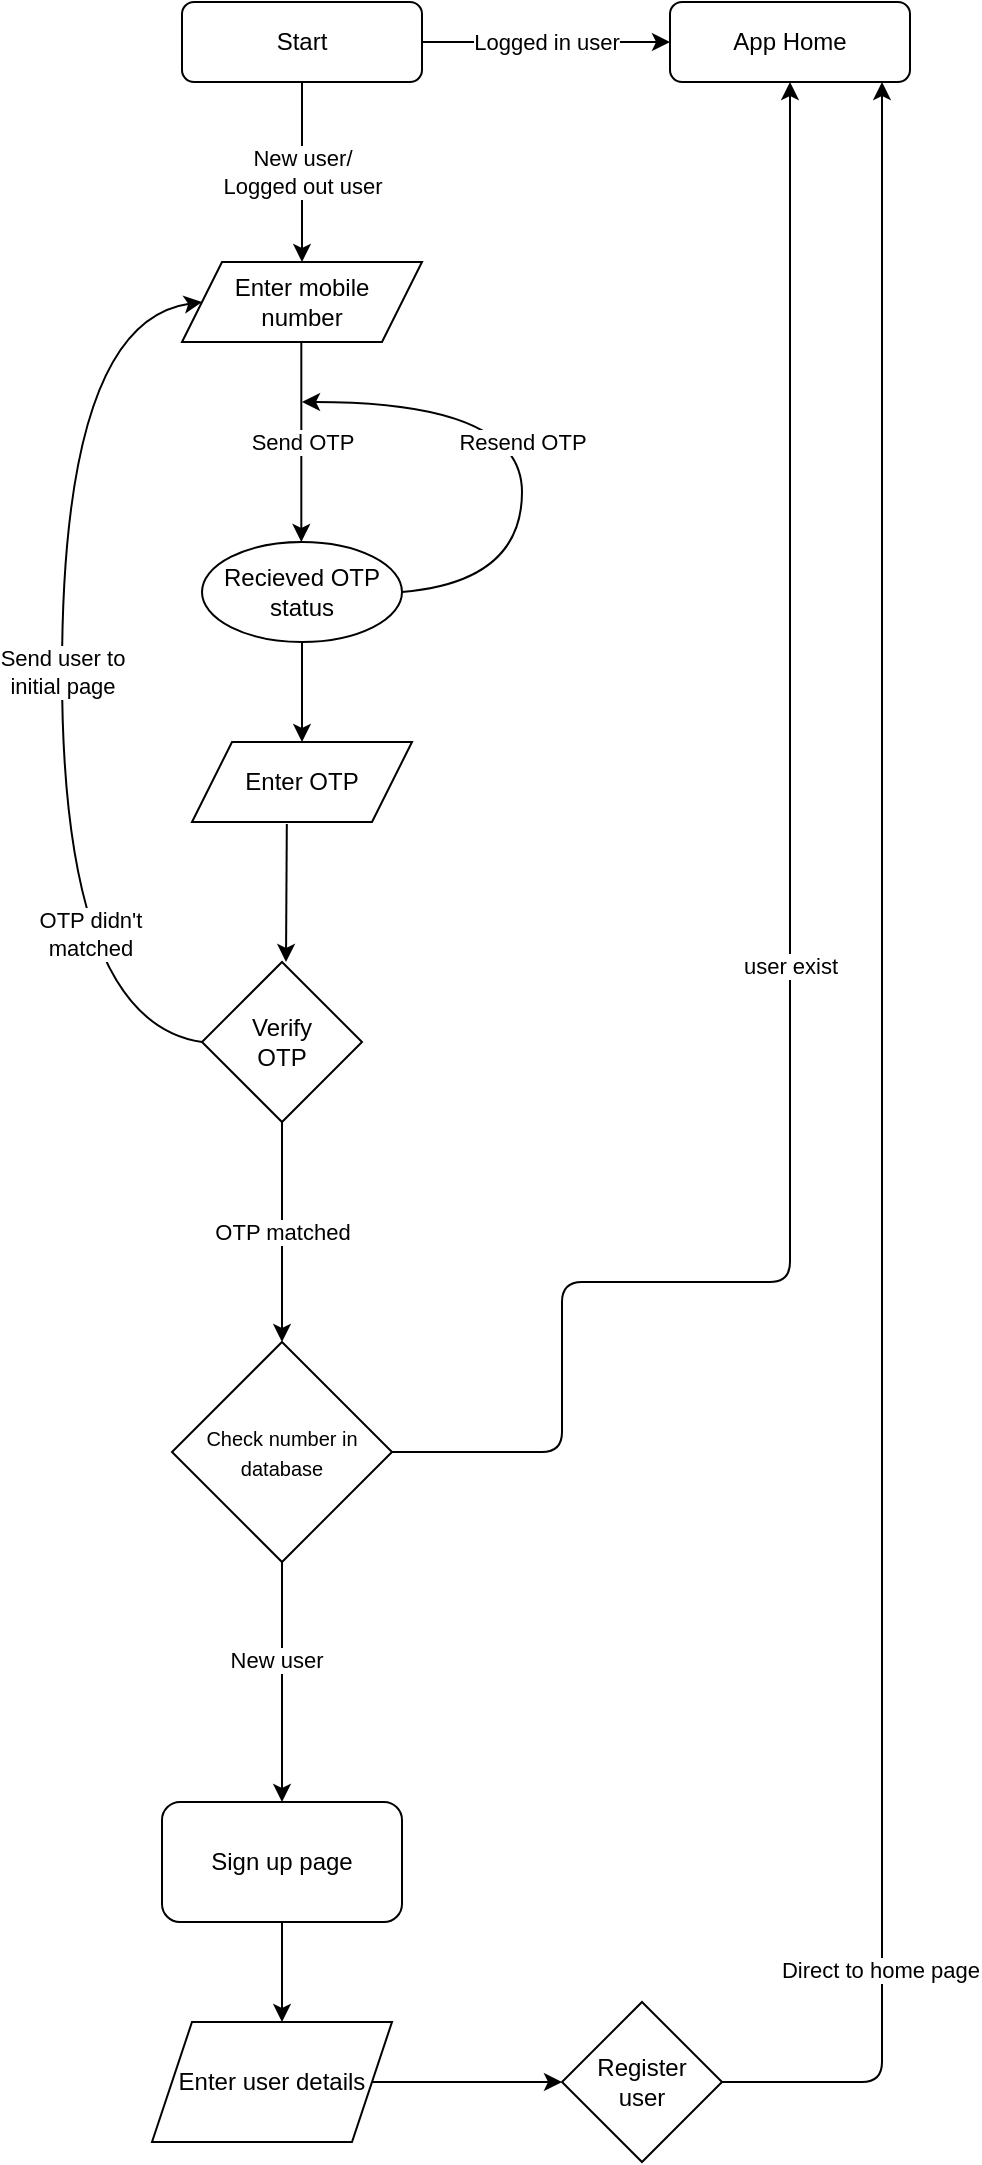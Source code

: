 <mxfile version="14.6.3" type="github">
  <diagram id="C5RBs43oDa-KdzZeNtuy" name="Page-1">
    <mxGraphModel dx="1240" dy="663" grid="1" gridSize="10" guides="1" tooltips="1" connect="1" arrows="1" fold="1" page="1" pageScale="1" pageWidth="827" pageHeight="1169" math="0" shadow="0">
      <root>
        <mxCell id="WIyWlLk6GJQsqaUBKTNV-0" />
        <mxCell id="WIyWlLk6GJQsqaUBKTNV-1" parent="WIyWlLk6GJQsqaUBKTNV-0" />
        <mxCell id="viVaWT6Q_2a_0Mk6ON0M-0" value="Start" style="rounded=1;whiteSpace=wrap;html=1;" vertex="1" parent="WIyWlLk6GJQsqaUBKTNV-1">
          <mxGeometry x="170" y="40" width="120" height="40" as="geometry" />
        </mxCell>
        <mxCell id="viVaWT6Q_2a_0Mk6ON0M-1" value="New user/&lt;br&gt;Logged out user" style="endArrow=classic;html=1;exitX=0.5;exitY=1;exitDx=0;exitDy=0;entryX=0.5;entryY=0;entryDx=0;entryDy=0;" edge="1" parent="WIyWlLk6GJQsqaUBKTNV-1" source="viVaWT6Q_2a_0Mk6ON0M-0" target="viVaWT6Q_2a_0Mk6ON0M-2">
          <mxGeometry width="50" height="50" relative="1" as="geometry">
            <mxPoint x="390" y="270" as="sourcePoint" />
            <mxPoint x="230" y="130" as="targetPoint" />
          </mxGeometry>
        </mxCell>
        <mxCell id="viVaWT6Q_2a_0Mk6ON0M-2" value="Enter mobile &lt;br&gt;number" style="shape=parallelogram;perimeter=parallelogramPerimeter;whiteSpace=wrap;html=1;fixedSize=1;" vertex="1" parent="WIyWlLk6GJQsqaUBKTNV-1">
          <mxGeometry x="170" y="170" width="120" height="40" as="geometry" />
        </mxCell>
        <mxCell id="viVaWT6Q_2a_0Mk6ON0M-3" value="Logged in user" style="endArrow=classic;html=1;exitX=1;exitY=0.5;exitDx=0;exitDy=0;entryX=0;entryY=0.5;entryDx=0;entryDy=0;" edge="1" parent="WIyWlLk6GJQsqaUBKTNV-1" source="viVaWT6Q_2a_0Mk6ON0M-0" target="viVaWT6Q_2a_0Mk6ON0M-4">
          <mxGeometry width="50" height="50" relative="1" as="geometry">
            <mxPoint x="390" y="250" as="sourcePoint" />
            <mxPoint x="410" y="60" as="targetPoint" />
          </mxGeometry>
        </mxCell>
        <mxCell id="viVaWT6Q_2a_0Mk6ON0M-4" value="App Home" style="rounded=1;whiteSpace=wrap;html=1;" vertex="1" parent="WIyWlLk6GJQsqaUBKTNV-1">
          <mxGeometry x="414" y="40" width="120" height="40" as="geometry" />
        </mxCell>
        <mxCell id="viVaWT6Q_2a_0Mk6ON0M-5" value="Send OTP" style="endArrow=classic;html=1;" edge="1" parent="WIyWlLk6GJQsqaUBKTNV-1">
          <mxGeometry width="50" height="50" relative="1" as="geometry">
            <mxPoint x="229.66" y="210" as="sourcePoint" />
            <mxPoint x="229.66" y="310" as="targetPoint" />
          </mxGeometry>
        </mxCell>
        <mxCell id="viVaWT6Q_2a_0Mk6ON0M-7" value="Recieved OTP&lt;br&gt;status" style="ellipse;whiteSpace=wrap;html=1;" vertex="1" parent="WIyWlLk6GJQsqaUBKTNV-1">
          <mxGeometry x="180" y="310" width="100" height="50" as="geometry" />
        </mxCell>
        <mxCell id="viVaWT6Q_2a_0Mk6ON0M-8" value="" style="endArrow=classic;html=1;exitX=0.5;exitY=1;exitDx=0;exitDy=0;" edge="1" parent="WIyWlLk6GJQsqaUBKTNV-1" source="viVaWT6Q_2a_0Mk6ON0M-7">
          <mxGeometry width="50" height="50" relative="1" as="geometry">
            <mxPoint x="210" y="410" as="sourcePoint" />
            <mxPoint x="230" y="410" as="targetPoint" />
          </mxGeometry>
        </mxCell>
        <mxCell id="viVaWT6Q_2a_0Mk6ON0M-10" value="Resend OTP" style="curved=1;endArrow=classic;html=1;exitX=1;exitY=0.5;exitDx=0;exitDy=0;" edge="1" parent="WIyWlLk6GJQsqaUBKTNV-1" source="viVaWT6Q_2a_0Mk6ON0M-7">
          <mxGeometry width="50" height="50" relative="1" as="geometry">
            <mxPoint x="280" y="360" as="sourcePoint" />
            <mxPoint x="230" y="240" as="targetPoint" />
            <Array as="points">
              <mxPoint x="340" y="330" />
              <mxPoint x="340" y="240" />
            </Array>
          </mxGeometry>
        </mxCell>
        <mxCell id="viVaWT6Q_2a_0Mk6ON0M-11" value="Enter OTP" style="shape=parallelogram;perimeter=parallelogramPerimeter;whiteSpace=wrap;html=1;fixedSize=1;" vertex="1" parent="WIyWlLk6GJQsqaUBKTNV-1">
          <mxGeometry x="175" y="410" width="110" height="40" as="geometry" />
        </mxCell>
        <mxCell id="viVaWT6Q_2a_0Mk6ON0M-12" value="" style="endArrow=classic;html=1;exitX=0.431;exitY=1.026;exitDx=0;exitDy=0;exitPerimeter=0;" edge="1" parent="WIyWlLk6GJQsqaUBKTNV-1" source="viVaWT6Q_2a_0Mk6ON0M-11">
          <mxGeometry width="50" height="50" relative="1" as="geometry">
            <mxPoint x="200" y="500" as="sourcePoint" />
            <mxPoint x="222" y="520" as="targetPoint" />
          </mxGeometry>
        </mxCell>
        <mxCell id="viVaWT6Q_2a_0Mk6ON0M-14" value="Verify&lt;br&gt;OTP" style="rhombus;whiteSpace=wrap;html=1;" vertex="1" parent="WIyWlLk6GJQsqaUBKTNV-1">
          <mxGeometry x="180" y="520" width="80" height="80" as="geometry" />
        </mxCell>
        <mxCell id="viVaWT6Q_2a_0Mk6ON0M-15" value="Send user to&lt;br&gt;initial page" style="curved=1;endArrow=classic;html=1;exitX=0;exitY=0.5;exitDx=0;exitDy=0;entryX=0;entryY=0.5;entryDx=0;entryDy=0;" edge="1" parent="WIyWlLk6GJQsqaUBKTNV-1" source="viVaWT6Q_2a_0Mk6ON0M-14" target="viVaWT6Q_2a_0Mk6ON0M-2">
          <mxGeometry width="50" height="50" relative="1" as="geometry">
            <mxPoint x="130" y="590" as="sourcePoint" />
            <mxPoint x="140" y="320" as="targetPoint" />
            <Array as="points">
              <mxPoint x="110" y="550" />
              <mxPoint x="110" y="200" />
            </Array>
          </mxGeometry>
        </mxCell>
        <mxCell id="viVaWT6Q_2a_0Mk6ON0M-16" value="OTP didn&#39;t&lt;br&gt;matched" style="edgeLabel;html=1;align=center;verticalAlign=middle;resizable=0;points=[];" vertex="1" connectable="0" parent="viVaWT6Q_2a_0Mk6ON0M-15">
          <mxGeometry x="-0.534" y="-14" relative="1" as="geometry">
            <mxPoint as="offset" />
          </mxGeometry>
        </mxCell>
        <mxCell id="viVaWT6Q_2a_0Mk6ON0M-17" value="OTP matched" style="endArrow=classic;html=1;exitX=0.5;exitY=1;exitDx=0;exitDy=0;" edge="1" parent="WIyWlLk6GJQsqaUBKTNV-1" source="viVaWT6Q_2a_0Mk6ON0M-14">
          <mxGeometry width="50" height="50" relative="1" as="geometry">
            <mxPoint x="190" y="680" as="sourcePoint" />
            <mxPoint x="220" y="710" as="targetPoint" />
          </mxGeometry>
        </mxCell>
        <mxCell id="viVaWT6Q_2a_0Mk6ON0M-18" value="&lt;font style=&quot;font-size: 10px&quot;&gt;Check number in database&lt;/font&gt;" style="rhombus;whiteSpace=wrap;html=1;" vertex="1" parent="WIyWlLk6GJQsqaUBKTNV-1">
          <mxGeometry x="165" y="710" width="110" height="110" as="geometry" />
        </mxCell>
        <mxCell id="viVaWT6Q_2a_0Mk6ON0M-19" value="user exist" style="endArrow=classic;html=1;exitX=1;exitY=0.5;exitDx=0;exitDy=0;edgeStyle=orthogonalEdgeStyle;entryX=0.5;entryY=1;entryDx=0;entryDy=0;" edge="1" parent="WIyWlLk6GJQsqaUBKTNV-1" source="viVaWT6Q_2a_0Mk6ON0M-18" target="viVaWT6Q_2a_0Mk6ON0M-4">
          <mxGeometry width="50" height="50" relative="1" as="geometry">
            <mxPoint x="370" y="790" as="sourcePoint" />
            <mxPoint x="490" y="250" as="targetPoint" />
            <Array as="points">
              <mxPoint x="360" y="765" />
              <mxPoint x="360" y="680" />
              <mxPoint x="474" y="680" />
            </Array>
          </mxGeometry>
        </mxCell>
        <mxCell id="viVaWT6Q_2a_0Mk6ON0M-20" value="" style="endArrow=classic;html=1;exitX=0.5;exitY=1;exitDx=0;exitDy=0;" edge="1" parent="WIyWlLk6GJQsqaUBKTNV-1" source="viVaWT6Q_2a_0Mk6ON0M-18">
          <mxGeometry width="50" height="50" relative="1" as="geometry">
            <mxPoint x="200" y="910" as="sourcePoint" />
            <mxPoint x="220" y="940" as="targetPoint" />
          </mxGeometry>
        </mxCell>
        <mxCell id="viVaWT6Q_2a_0Mk6ON0M-21" value="New user" style="edgeLabel;html=1;align=center;verticalAlign=middle;resizable=0;points=[];" vertex="1" connectable="0" parent="viVaWT6Q_2a_0Mk6ON0M-20">
          <mxGeometry x="-0.183" y="-3" relative="1" as="geometry">
            <mxPoint as="offset" />
          </mxGeometry>
        </mxCell>
        <mxCell id="viVaWT6Q_2a_0Mk6ON0M-22" value="Sign up page" style="rounded=1;whiteSpace=wrap;html=1;" vertex="1" parent="WIyWlLk6GJQsqaUBKTNV-1">
          <mxGeometry x="160" y="940" width="120" height="60" as="geometry" />
        </mxCell>
        <mxCell id="viVaWT6Q_2a_0Mk6ON0M-23" value="" style="endArrow=classic;html=1;exitX=0.5;exitY=1;exitDx=0;exitDy=0;" edge="1" parent="WIyWlLk6GJQsqaUBKTNV-1" source="viVaWT6Q_2a_0Mk6ON0M-22">
          <mxGeometry width="50" height="50" relative="1" as="geometry">
            <mxPoint x="200" y="1060" as="sourcePoint" />
            <mxPoint x="220" y="1050" as="targetPoint" />
          </mxGeometry>
        </mxCell>
        <mxCell id="viVaWT6Q_2a_0Mk6ON0M-24" value="Enter user details" style="shape=parallelogram;perimeter=parallelogramPerimeter;whiteSpace=wrap;html=1;fixedSize=1;" vertex="1" parent="WIyWlLk6GJQsqaUBKTNV-1">
          <mxGeometry x="155" y="1050" width="120" height="60" as="geometry" />
        </mxCell>
        <mxCell id="viVaWT6Q_2a_0Mk6ON0M-25" value="" style="endArrow=classic;html=1;exitX=1;exitY=0.5;exitDx=0;exitDy=0;" edge="1" parent="WIyWlLk6GJQsqaUBKTNV-1" source="viVaWT6Q_2a_0Mk6ON0M-24">
          <mxGeometry width="50" height="50" relative="1" as="geometry">
            <mxPoint x="320" y="1100" as="sourcePoint" />
            <mxPoint x="360" y="1080" as="targetPoint" />
          </mxGeometry>
        </mxCell>
        <mxCell id="viVaWT6Q_2a_0Mk6ON0M-26" value="Register&lt;br&gt;user" style="rhombus;whiteSpace=wrap;html=1;" vertex="1" parent="WIyWlLk6GJQsqaUBKTNV-1">
          <mxGeometry x="360" y="1040" width="80" height="80" as="geometry" />
        </mxCell>
        <mxCell id="viVaWT6Q_2a_0Mk6ON0M-27" value="" style="endArrow=classic;html=1;exitX=1;exitY=0.5;exitDx=0;exitDy=0;edgeStyle=orthogonalEdgeStyle;" edge="1" parent="WIyWlLk6GJQsqaUBKTNV-1" source="viVaWT6Q_2a_0Mk6ON0M-26">
          <mxGeometry width="50" height="50" relative="1" as="geometry">
            <mxPoint x="550" y="1090" as="sourcePoint" />
            <mxPoint x="520" y="80" as="targetPoint" />
            <Array as="points">
              <mxPoint x="520" y="1080" />
              <mxPoint x="520" y="80" />
            </Array>
          </mxGeometry>
        </mxCell>
        <mxCell id="viVaWT6Q_2a_0Mk6ON0M-28" value="Direct to home page" style="edgeLabel;html=1;align=center;verticalAlign=middle;resizable=0;points=[];" vertex="1" connectable="0" parent="viVaWT6Q_2a_0Mk6ON0M-27">
          <mxGeometry x="-0.748" y="1" relative="1" as="geometry">
            <mxPoint as="offset" />
          </mxGeometry>
        </mxCell>
      </root>
    </mxGraphModel>
  </diagram>
</mxfile>
